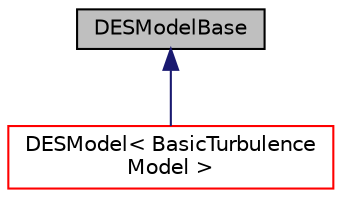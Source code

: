 digraph "DESModelBase"
{
  bgcolor="transparent";
  edge [fontname="Helvetica",fontsize="10",labelfontname="Helvetica",labelfontsize="10"];
  node [fontname="Helvetica",fontsize="10",shape=record];
  Node1 [label="DESModelBase",height=0.2,width=0.4,color="black", fillcolor="grey75", style="filled" fontcolor="black"];
  Node1 -> Node2 [dir="back",color="midnightblue",fontsize="10",style="solid",fontname="Helvetica"];
  Node2 [label="DESModel\< BasicTurbulence\lModel \>",height=0.2,width=0.4,color="red",URL="$classFoam_1_1LESModels_1_1DESModel.html",tooltip="Templated abstract base class for DES models. "];
}

